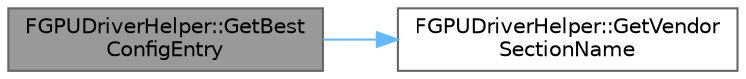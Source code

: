 digraph "FGPUDriverHelper::GetBestConfigEntry"
{
 // INTERACTIVE_SVG=YES
 // LATEX_PDF_SIZE
  bgcolor="transparent";
  edge [fontname=Helvetica,fontsize=10,labelfontname=Helvetica,labelfontsize=10];
  node [fontname=Helvetica,fontsize=10,shape=box,height=0.2,width=0.4];
  rankdir="LR";
  Node1 [id="Node000001",label="FGPUDriverHelper::GetBest\lConfigEntry",height=0.2,width=0.4,color="gray40", fillcolor="grey60", style="filled", fontcolor="black",tooltip=" "];
  Node1 -> Node2 [id="edge1_Node000001_Node000002",color="steelblue1",style="solid",tooltip=" "];
  Node2 [id="Node000002",label="FGPUDriverHelper::GetVendor\lSectionName",height=0.2,width=0.4,color="grey40", fillcolor="white", style="filled",URL="$d7/d38/classFGPUDriverHelper.html#a167a5fd57b93d9017ae80e2da28271a2",tooltip=" "];
}
